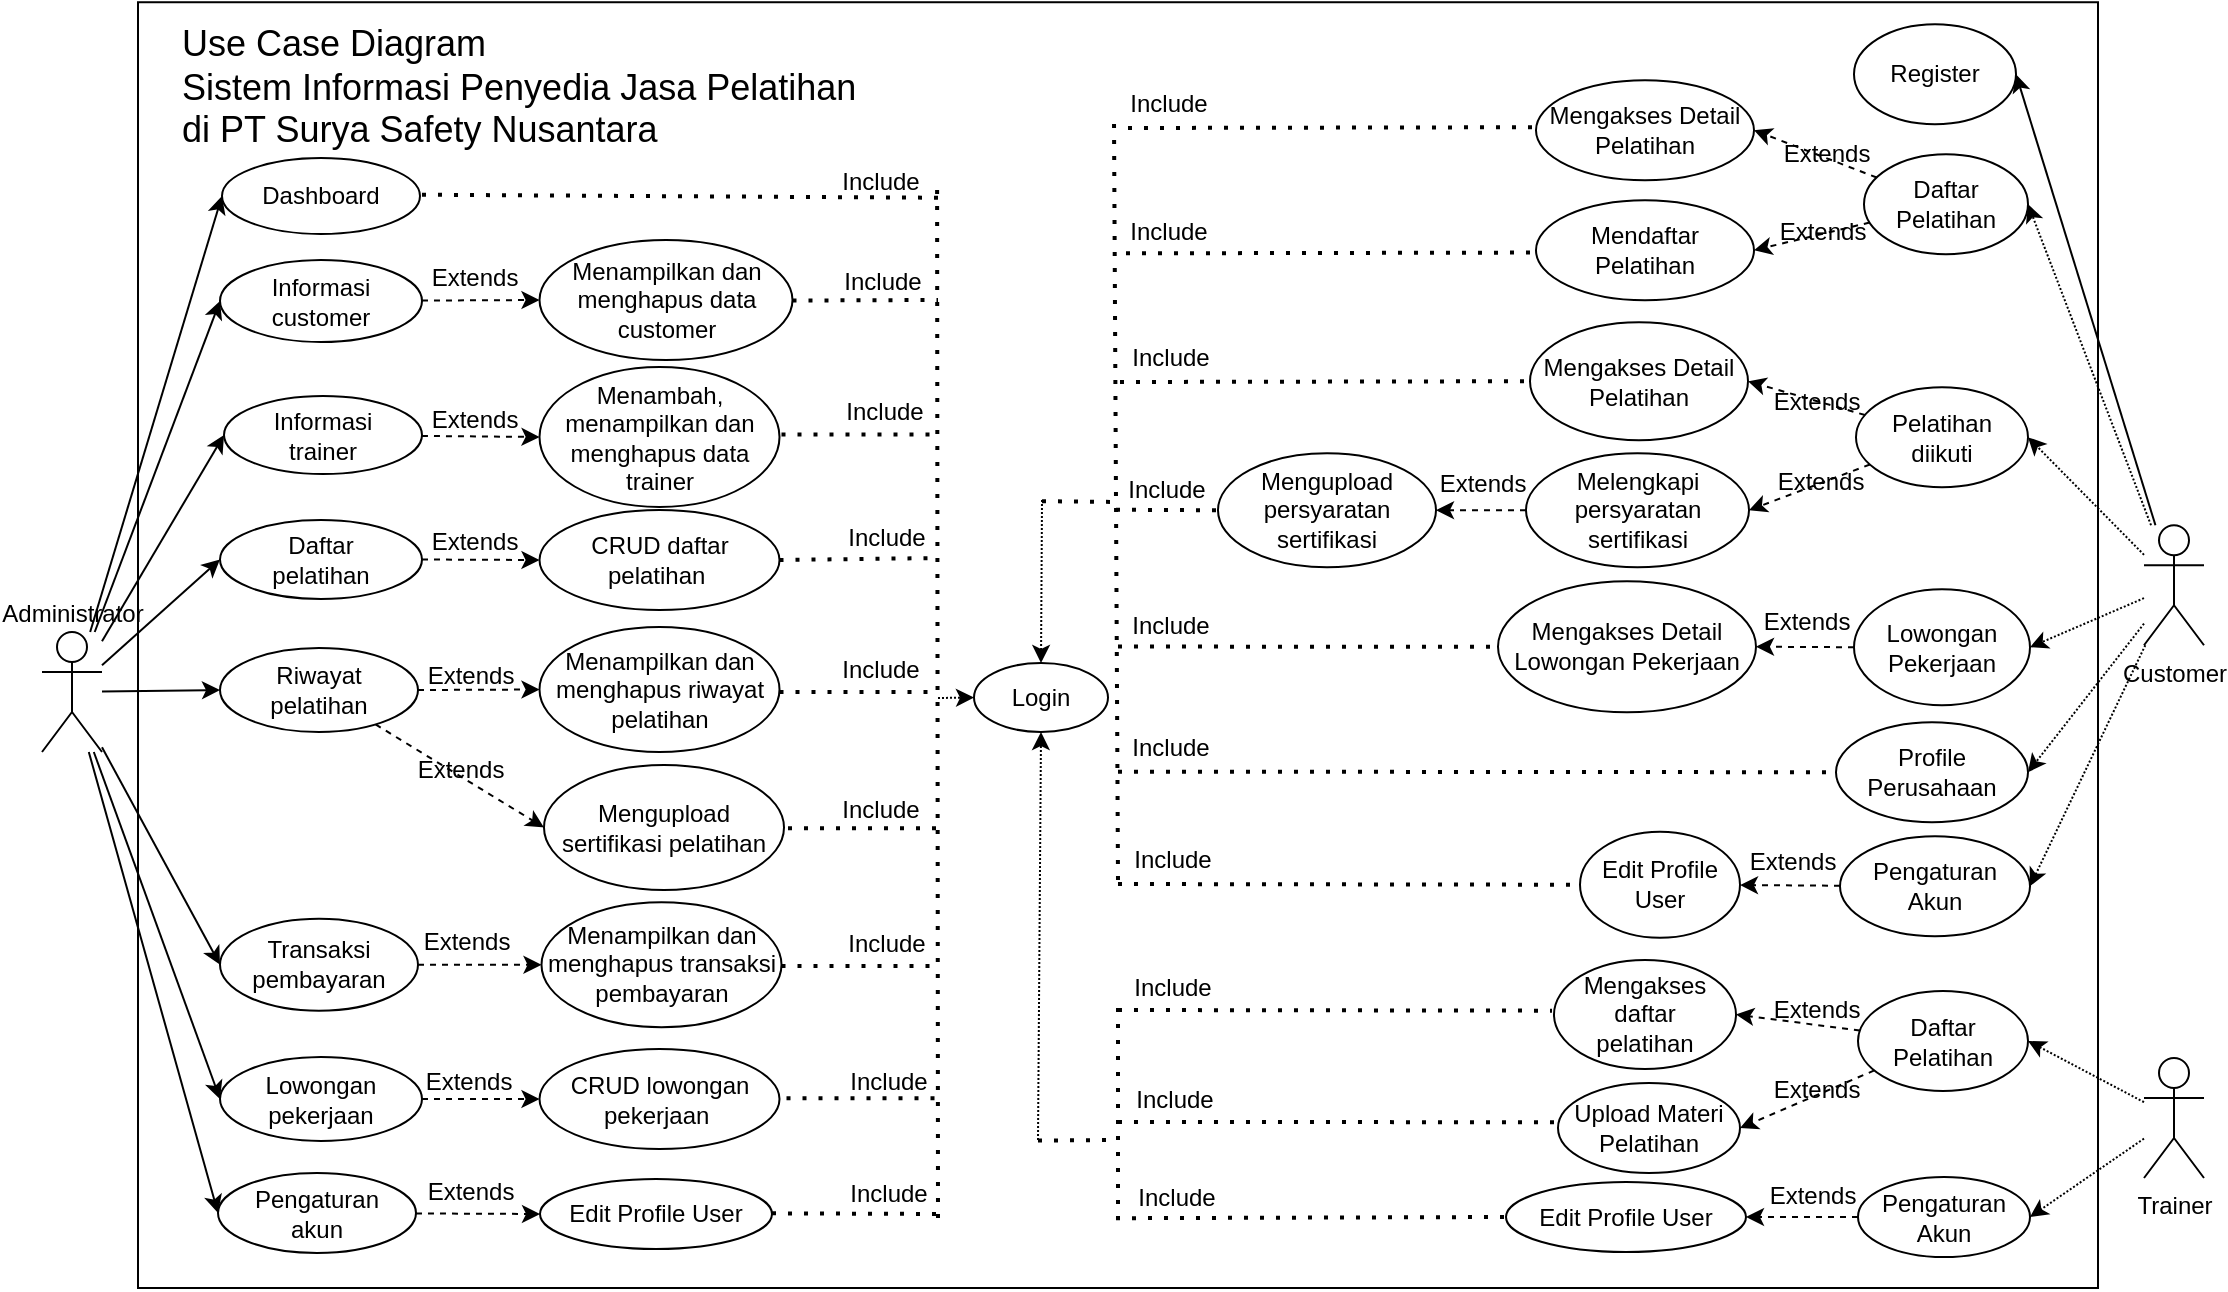 <mxfile version="20.2.7" type="google"><diagram id="F0-a_xjtOonBDKsw5rer" name="Page-1"><mxGraphModel grid="1" page="1" gridSize="10" guides="1" tooltips="1" connect="1" arrows="1" fold="1" pageScale="1" pageWidth="1169" pageHeight="827" math="0" shadow="0"><root><mxCell id="0"/><mxCell id="1" parent="0"/><mxCell id="iNQUL-vR7YRkNoOJly7L-66" value="" style="rounded=0;whiteSpace=wrap;html=1;fontSize=18;" vertex="1" parent="1"><mxGeometry x="80" y="111.12" width="980" height="642.88" as="geometry"/></mxCell><mxCell id="alvB7UKUXYruIW-X0vu3-12" style="rounded=0;orthogonalLoop=1;jettySize=auto;html=1;entryX=0;entryY=0.5;entryDx=0;entryDy=0;" edge="1" parent="1" source="alvB7UKUXYruIW-X0vu3-1" target="alvB7UKUXYruIW-X0vu3-5"><mxGeometry relative="1" as="geometry"/></mxCell><mxCell id="alvB7UKUXYruIW-X0vu3-13" style="edgeStyle=none;rounded=0;orthogonalLoop=1;jettySize=auto;html=1;entryX=0;entryY=0.5;entryDx=0;entryDy=0;" edge="1" parent="1" source="alvB7UKUXYruIW-X0vu3-1" target="alvB7UKUXYruIW-X0vu3-4"><mxGeometry relative="1" as="geometry"/></mxCell><mxCell id="alvB7UKUXYruIW-X0vu3-14" style="edgeStyle=none;rounded=0;orthogonalLoop=1;jettySize=auto;html=1;entryX=0;entryY=0.5;entryDx=0;entryDy=0;" edge="1" parent="1" source="alvB7UKUXYruIW-X0vu3-1" target="alvB7UKUXYruIW-X0vu3-7"><mxGeometry relative="1" as="geometry"/></mxCell><mxCell id="alvB7UKUXYruIW-X0vu3-15" style="edgeStyle=none;rounded=0;orthogonalLoop=1;jettySize=auto;html=1;entryX=0;entryY=0.5;entryDx=0;entryDy=0;" edge="1" parent="1" source="alvB7UKUXYruIW-X0vu3-1" target="alvB7UKUXYruIW-X0vu3-6"><mxGeometry relative="1" as="geometry"/></mxCell><mxCell id="alvB7UKUXYruIW-X0vu3-16" style="edgeStyle=none;rounded=0;orthogonalLoop=1;jettySize=auto;html=1;entryX=0;entryY=0.5;entryDx=0;entryDy=0;" edge="1" parent="1" source="alvB7UKUXYruIW-X0vu3-1" target="alvB7UKUXYruIW-X0vu3-10"><mxGeometry relative="1" as="geometry"/></mxCell><mxCell id="alvB7UKUXYruIW-X0vu3-17" style="edgeStyle=none;rounded=0;orthogonalLoop=1;jettySize=auto;html=1;entryX=0;entryY=0.5;entryDx=0;entryDy=0;" edge="1" parent="1" source="alvB7UKUXYruIW-X0vu3-1" target="alvB7UKUXYruIW-X0vu3-11"><mxGeometry relative="1" as="geometry"/></mxCell><mxCell id="alvB7UKUXYruIW-X0vu3-35" style="edgeStyle=none;rounded=0;orthogonalLoop=1;jettySize=auto;html=1;entryX=0;entryY=0.5;entryDx=0;entryDy=0;" edge="1" parent="1" source="alvB7UKUXYruIW-X0vu3-1" target="alvB7UKUXYruIW-X0vu3-34"><mxGeometry relative="1" as="geometry"><mxPoint x="130.717" y="250.313" as="targetPoint"/></mxGeometry></mxCell><mxCell id="Z9SUlb1LrWOjKTQErMj3-5" style="edgeStyle=none;rounded=0;orthogonalLoop=1;jettySize=auto;html=1;entryX=0;entryY=0.5;entryDx=0;entryDy=0;" edge="1" parent="1" source="alvB7UKUXYruIW-X0vu3-1" target="Z9SUlb1LrWOjKTQErMj3-3"><mxGeometry relative="1" as="geometry"/></mxCell><mxCell id="alvB7UKUXYruIW-X0vu3-1" value="Administrator" style="shape=umlActor;verticalLabelPosition=top;verticalAlign=bottom;html=1;outlineConnect=0;align=center;labelPosition=center;" vertex="1" parent="1"><mxGeometry x="32" y="426" width="30" height="60" as="geometry"/></mxCell><mxCell id="alvB7UKUXYruIW-X0vu3-134" style="edgeStyle=none;rounded=0;orthogonalLoop=1;jettySize=auto;html=1;entryX=1;entryY=0.5;entryDx=0;entryDy=0;dashed=1;dashPattern=1 1;" edge="1" parent="1" source="alvB7UKUXYruIW-X0vu3-2" target="alvB7UKUXYruIW-X0vu3-127"><mxGeometry relative="1" as="geometry"/></mxCell><mxCell id="alvB7UKUXYruIW-X0vu3-135" style="edgeStyle=none;rounded=0;orthogonalLoop=1;jettySize=auto;html=1;entryX=1;entryY=0.5;entryDx=0;entryDy=0;dashed=1;dashPattern=1 1;" edge="1" parent="1" source="alvB7UKUXYruIW-X0vu3-2" target="alvB7UKUXYruIW-X0vu3-128"><mxGeometry relative="1" as="geometry"/></mxCell><mxCell id="alvB7UKUXYruIW-X0vu3-2" value="Trainer" style="shape=umlActor;verticalLabelPosition=bottom;verticalAlign=top;html=1;outlineConnect=0;" vertex="1" parent="1"><mxGeometry x="1083" y="639" width="30" height="60" as="geometry"/></mxCell><mxCell id="alvB7UKUXYruIW-X0vu3-151" style="edgeStyle=none;rounded=0;orthogonalLoop=1;jettySize=auto;html=1;entryX=1;entryY=0.5;entryDx=0;entryDy=0;dashed=1;dashPattern=1 1;" edge="1" parent="1" source="alvB7UKUXYruIW-X0vu3-3" target="alvB7UKUXYruIW-X0vu3-21"><mxGeometry relative="1" as="geometry"/></mxCell><mxCell id="alvB7UKUXYruIW-X0vu3-152" style="edgeStyle=none;rounded=0;orthogonalLoop=1;jettySize=auto;html=1;entryX=1;entryY=0.5;entryDx=0;entryDy=0;dashed=1;dashPattern=1 1;" edge="1" parent="1" source="alvB7UKUXYruIW-X0vu3-3" target="alvB7UKUXYruIW-X0vu3-148"><mxGeometry relative="1" as="geometry"/></mxCell><mxCell id="alvB7UKUXYruIW-X0vu3-153" style="edgeStyle=none;rounded=0;orthogonalLoop=1;jettySize=auto;html=1;entryX=1;entryY=0.5;entryDx=0;entryDy=0;dashed=1;dashPattern=1 1;" edge="1" parent="1" source="alvB7UKUXYruIW-X0vu3-3" target="alvB7UKUXYruIW-X0vu3-147"><mxGeometry relative="1" as="geometry"/></mxCell><mxCell id="alvB7UKUXYruIW-X0vu3-154" style="edgeStyle=none;rounded=0;orthogonalLoop=1;jettySize=auto;html=1;entryX=1;entryY=0.5;entryDx=0;entryDy=0;dashed=1;dashPattern=1 1;" edge="1" parent="1" source="alvB7UKUXYruIW-X0vu3-3" target="alvB7UKUXYruIW-X0vu3-149"><mxGeometry relative="1" as="geometry"/></mxCell><mxCell id="alvB7UKUXYruIW-X0vu3-155" style="edgeStyle=none;rounded=0;orthogonalLoop=1;jettySize=auto;html=1;entryX=1;entryY=0.5;entryDx=0;entryDy=0;dashed=1;dashPattern=1 1;" edge="1" parent="1" source="alvB7UKUXYruIW-X0vu3-3" target="alvB7UKUXYruIW-X0vu3-150"><mxGeometry relative="1" as="geometry"/></mxCell><mxCell id="iNQUL-vR7YRkNoOJly7L-13" style="rounded=0;orthogonalLoop=1;jettySize=auto;html=1;entryX=1;entryY=0.5;entryDx=0;entryDy=0;" edge="1" parent="1" source="alvB7UKUXYruIW-X0vu3-3" target="iNQUL-vR7YRkNoOJly7L-12"><mxGeometry relative="1" as="geometry"><mxPoint x="1080" y="145" as="targetPoint"/></mxGeometry></mxCell><mxCell id="alvB7UKUXYruIW-X0vu3-3" value="Customer" style="shape=umlActor;verticalLabelPosition=bottom;verticalAlign=top;html=1;outlineConnect=0;" vertex="1" parent="1"><mxGeometry x="1083" y="372.62" width="30" height="60" as="geometry"/></mxCell><mxCell id="Z9SUlb1LrWOjKTQErMj3-14" style="edgeStyle=none;rounded=0;orthogonalLoop=1;jettySize=auto;html=1;dashed=1;" edge="1" parent="1" source="alvB7UKUXYruIW-X0vu3-4" target="Z9SUlb1LrWOjKTQErMj3-8"><mxGeometry relative="1" as="geometry"/></mxCell><mxCell id="EktJZ1hT7gNmyuMHbxin-2" style="rounded=0;orthogonalLoop=1;jettySize=auto;html=1;entryX=0;entryY=0.5;entryDx=0;entryDy=0;dashed=1;" edge="1" parent="1" source="alvB7UKUXYruIW-X0vu3-4" target="EktJZ1hT7gNmyuMHbxin-1"><mxGeometry relative="1" as="geometry"/></mxCell><mxCell id="alvB7UKUXYruIW-X0vu3-4" value="Riwayat&lt;br&gt;pelatihan" style="ellipse;whiteSpace=wrap;html=1;" vertex="1" parent="1"><mxGeometry x="121" y="434" width="99" height="42" as="geometry"/></mxCell><mxCell id="Z9SUlb1LrWOjKTQErMj3-13" style="edgeStyle=none;rounded=0;orthogonalLoop=1;jettySize=auto;html=1;entryX=0;entryY=0.5;entryDx=0;entryDy=0;dashed=1;" edge="1" parent="1" source="alvB7UKUXYruIW-X0vu3-5" target="alvB7UKUXYruIW-X0vu3-37"><mxGeometry relative="1" as="geometry"/></mxCell><mxCell id="alvB7UKUXYruIW-X0vu3-5" value="Daftar&lt;br&gt;pelatihan" style="ellipse;whiteSpace=wrap;html=1;" vertex="1" parent="1"><mxGeometry x="121" y="370" width="101" height="39.5" as="geometry"/></mxCell><mxCell id="Z9SUlb1LrWOjKTQErMj3-12" style="edgeStyle=none;rounded=0;orthogonalLoop=1;jettySize=auto;html=1;entryX=0;entryY=0.5;entryDx=0;entryDy=0;dashed=1;" edge="1" parent="1" source="alvB7UKUXYruIW-X0vu3-6" target="alvB7UKUXYruIW-X0vu3-23"><mxGeometry relative="1" as="geometry"/></mxCell><mxCell id="alvB7UKUXYruIW-X0vu3-6" value="Informasi&lt;br&gt;trainer" style="ellipse;whiteSpace=wrap;html=1;" vertex="1" parent="1"><mxGeometry x="123" y="308" width="99" height="39" as="geometry"/></mxCell><mxCell id="Z9SUlb1LrWOjKTQErMj3-11" style="edgeStyle=none;rounded=0;orthogonalLoop=1;jettySize=auto;html=1;entryX=0;entryY=0.5;entryDx=0;entryDy=0;dashed=1;" edge="1" parent="1" source="alvB7UKUXYruIW-X0vu3-7" target="alvB7UKUXYruIW-X0vu3-40"><mxGeometry relative="1" as="geometry"/></mxCell><mxCell id="alvB7UKUXYruIW-X0vu3-7" value="Informasi&lt;br&gt;customer" style="ellipse;whiteSpace=wrap;html=1;" vertex="1" parent="1"><mxGeometry x="121" y="240" width="101" height="41" as="geometry"/></mxCell><mxCell id="Z9SUlb1LrWOjKTQErMj3-17" style="edgeStyle=none;rounded=0;orthogonalLoop=1;jettySize=auto;html=1;dashed=1;" edge="1" parent="1" source="alvB7UKUXYruIW-X0vu3-10" target="Z9SUlb1LrWOjKTQErMj3-10"><mxGeometry relative="1" as="geometry"/></mxCell><mxCell id="alvB7UKUXYruIW-X0vu3-10" value="Lowongan&lt;br&gt;pekerjaan" style="ellipse;whiteSpace=wrap;html=1;" vertex="1" parent="1"><mxGeometry x="121" y="638.5" width="101" height="42" as="geometry"/></mxCell><mxCell id="Z9SUlb1LrWOjKTQErMj3-18" style="edgeStyle=none;rounded=0;orthogonalLoop=1;jettySize=auto;html=1;entryX=0;entryY=0.5;entryDx=0;entryDy=0;dashed=1;" edge="1" parent="1" source="alvB7UKUXYruIW-X0vu3-11" target="alvB7UKUXYruIW-X0vu3-50"><mxGeometry relative="1" as="geometry"/></mxCell><mxCell id="alvB7UKUXYruIW-X0vu3-11" value="Pengaturan&lt;br&gt;akun" style="ellipse;whiteSpace=wrap;html=1;" vertex="1" parent="1"><mxGeometry x="120" y="696.5" width="99" height="40" as="geometry"/></mxCell><mxCell id="iNQUL-vR7YRkNoOJly7L-14" style="edgeStyle=none;rounded=0;orthogonalLoop=1;jettySize=auto;html=1;entryX=1;entryY=0.5;entryDx=0;entryDy=0;dashed=1;" edge="1" parent="1" source="alvB7UKUXYruIW-X0vu3-21" target="yJulsQjMB5LylfRDD1z0-1"><mxGeometry relative="1" as="geometry"/></mxCell><mxCell id="iNQUL-vR7YRkNoOJly7L-15" style="edgeStyle=none;rounded=0;orthogonalLoop=1;jettySize=auto;html=1;entryX=1;entryY=0.5;entryDx=0;entryDy=0;dashed=1;" edge="1" parent="1" source="alvB7UKUXYruIW-X0vu3-21" target="alvB7UKUXYruIW-X0vu3-160"><mxGeometry relative="1" as="geometry"/></mxCell><mxCell id="alvB7UKUXYruIW-X0vu3-21" value="Daftar Pelatihan" style="ellipse;whiteSpace=wrap;html=1;" vertex="1" parent="1"><mxGeometry x="943" y="187.12" width="82" height="50" as="geometry"/></mxCell><mxCell id="alvB7UKUXYruIW-X0vu3-23" value="Menambah, menampilkan dan menghapus data trainer" style="ellipse;whiteSpace=wrap;html=1;" vertex="1" parent="1"><mxGeometry x="280.75" y="293.5" width="120" height="70" as="geometry"/></mxCell><mxCell id="alvB7UKUXYruIW-X0vu3-34" value="Dashboard" style="ellipse;whiteSpace=wrap;html=1;" vertex="1" parent="1"><mxGeometry x="122" y="189" width="99" height="38" as="geometry"/></mxCell><mxCell id="alvB7UKUXYruIW-X0vu3-37" value="CRUD daftar pelatihan&amp;nbsp;" style="ellipse;whiteSpace=wrap;html=1;" vertex="1" parent="1"><mxGeometry x="280.75" y="365" width="120" height="50" as="geometry"/></mxCell><mxCell id="alvB7UKUXYruIW-X0vu3-40" value="Menampilkan dan menghapus data customer" style="ellipse;whiteSpace=wrap;html=1;" vertex="1" parent="1"><mxGeometry x="280.75" y="230" width="126.5" height="60" as="geometry"/></mxCell><mxCell id="alvB7UKUXYruIW-X0vu3-50" value="Edit Profile User" style="ellipse;whiteSpace=wrap;html=1;" vertex="1" parent="1"><mxGeometry x="281" y="699.5" width="116" height="35" as="geometry"/></mxCell><mxCell id="alvB7UKUXYruIW-X0vu3-52" value="" style="endArrow=none;dashed=1;html=1;dashPattern=1 3;strokeWidth=2;rounded=0;" edge="1" parent="1"><mxGeometry width="50" height="50" relative="1" as="geometry"><mxPoint x="480" y="719" as="sourcePoint"/><mxPoint x="479.55" y="202.5" as="targetPoint"/></mxGeometry></mxCell><mxCell id="alvB7UKUXYruIW-X0vu3-54" value="" style="endArrow=none;dashed=1;html=1;dashPattern=1 3;strokeWidth=2;rounded=0;exitX=1;exitY=0.5;exitDx=0;exitDy=0;" edge="1" parent="1"><mxGeometry width="50" height="50" relative="1" as="geometry"><mxPoint x="222" y="207.37" as="sourcePoint"/><mxPoint x="480" y="208.87" as="targetPoint"/></mxGeometry></mxCell><mxCell id="alvB7UKUXYruIW-X0vu3-56" value="" style="endArrow=none;dashed=1;html=1;dashPattern=1 3;strokeWidth=2;rounded=0;exitX=1;exitY=0.5;exitDx=0;exitDy=0;" edge="1" parent="1" source="alvB7UKUXYruIW-X0vu3-37"><mxGeometry width="50" height="50" relative="1" as="geometry"><mxPoint x="500" y="392.71" as="sourcePoint"/><mxPoint x="480" y="389" as="targetPoint"/></mxGeometry></mxCell><mxCell id="alvB7UKUXYruIW-X0vu3-58" value="Extends" style="text;html=1;align=center;verticalAlign=middle;resizable=0;points=[];autosize=1;strokeColor=none;fillColor=none;" vertex="1" parent="1"><mxGeometry x="213" y="305" width="70" height="30" as="geometry"/></mxCell><mxCell id="alvB7UKUXYruIW-X0vu3-59" value="Extends" style="text;html=1;align=center;verticalAlign=middle;resizable=0;points=[];autosize=1;strokeColor=none;fillColor=none;" vertex="1" parent="1"><mxGeometry x="211" y="432.62" width="70" height="30" as="geometry"/></mxCell><mxCell id="alvB7UKUXYruIW-X0vu3-60" value="Extends" style="text;html=1;align=center;verticalAlign=middle;resizable=0;points=[];autosize=1;strokeColor=none;fillColor=none;" vertex="1" parent="1"><mxGeometry x="213" y="366" width="70" height="30" as="geometry"/></mxCell><mxCell id="alvB7UKUXYruIW-X0vu3-62" value="Extends" style="text;html=1;align=center;verticalAlign=middle;resizable=0;points=[];autosize=1;strokeColor=none;fillColor=none;" vertex="1" parent="1"><mxGeometry x="211" y="690.5" width="70" height="30" as="geometry"/></mxCell><mxCell id="alvB7UKUXYruIW-X0vu3-64" value="Extends" style="text;html=1;align=center;verticalAlign=middle;resizable=0;points=[];autosize=1;strokeColor=none;fillColor=none;" vertex="1" parent="1"><mxGeometry x="209" y="566" width="70" height="30" as="geometry"/></mxCell><mxCell id="alvB7UKUXYruIW-X0vu3-67" value="" style="endArrow=none;dashed=1;html=1;dashPattern=1 3;strokeWidth=2;rounded=0;exitX=1;exitY=0.5;exitDx=0;exitDy=0;" edge="1" parent="1"><mxGeometry width="50" height="50" relative="1" as="geometry"><mxPoint x="404.25" y="659.17" as="sourcePoint"/><mxPoint x="481.25" y="659.17" as="targetPoint"/></mxGeometry></mxCell><mxCell id="alvB7UKUXYruIW-X0vu3-69" value="Include" style="text;html=1;align=center;verticalAlign=middle;resizable=0;points=[];autosize=1;strokeColor=none;fillColor=none;" vertex="1" parent="1"><mxGeometry x="422" y="236" width="60" height="30" as="geometry"/></mxCell><mxCell id="alvB7UKUXYruIW-X0vu3-72" value="Include" style="text;html=1;align=center;verticalAlign=middle;resizable=0;points=[];autosize=1;strokeColor=none;fillColor=none;" vertex="1" parent="1"><mxGeometry x="421.25" y="186" width="60" height="30" as="geometry"/></mxCell><mxCell id="alvB7UKUXYruIW-X0vu3-73" value="Include" style="text;html=1;align=center;verticalAlign=middle;resizable=0;points=[];autosize=1;strokeColor=none;fillColor=none;" vertex="1" parent="1"><mxGeometry x="424.25" y="364" width="60" height="30" as="geometry"/></mxCell><mxCell id="alvB7UKUXYruIW-X0vu3-74" value="Include" style="text;html=1;align=center;verticalAlign=middle;resizable=0;points=[];autosize=1;strokeColor=none;fillColor=none;" vertex="1" parent="1"><mxGeometry x="421.25" y="430" width="60" height="30" as="geometry"/></mxCell><mxCell id="alvB7UKUXYruIW-X0vu3-75" value="Include" style="text;html=1;align=center;verticalAlign=middle;resizable=0;points=[];autosize=1;strokeColor=none;fillColor=none;" vertex="1" parent="1"><mxGeometry x="424" y="567" width="60" height="30" as="geometry"/></mxCell><mxCell id="alvB7UKUXYruIW-X0vu3-77" value="Include" style="text;html=1;align=center;verticalAlign=middle;resizable=0;points=[];autosize=1;strokeColor=none;fillColor=none;" vertex="1" parent="1"><mxGeometry x="424.75" y="691.5" width="60" height="30" as="geometry"/></mxCell><mxCell id="alvB7UKUXYruIW-X0vu3-80" value="Login" style="ellipse;whiteSpace=wrap;html=1;" vertex="1" parent="1"><mxGeometry x="498" y="441.5" width="67" height="34.5" as="geometry"/></mxCell><mxCell id="alvB7UKUXYruIW-X0vu3-83" style="edgeStyle=none;rounded=0;orthogonalLoop=1;jettySize=auto;html=1;entryX=0;entryY=0.5;entryDx=0;entryDy=0;dashed=1;dashPattern=1 1;" edge="1" parent="1"><mxGeometry relative="1" as="geometry"><mxPoint x="480" y="459" as="sourcePoint"/><mxPoint x="498" y="458.75" as="targetPoint"/></mxGeometry></mxCell><mxCell id="iNQUL-vR7YRkNoOJly7L-55" style="edgeStyle=none;rounded=0;orthogonalLoop=1;jettySize=auto;html=1;entryX=1;entryY=0.5;entryDx=0;entryDy=0;dashed=1;" edge="1" parent="1" source="alvB7UKUXYruIW-X0vu3-127" target="alvB7UKUXYruIW-X0vu3-137"><mxGeometry relative="1" as="geometry"/></mxCell><mxCell id="iNQUL-vR7YRkNoOJly7L-57" style="edgeStyle=none;rounded=0;orthogonalLoop=1;jettySize=auto;html=1;entryX=1;entryY=0.5;entryDx=0;entryDy=0;dashed=1;" edge="1" parent="1" source="alvB7UKUXYruIW-X0vu3-127" target="iNQUL-vR7YRkNoOJly7L-56"><mxGeometry relative="1" as="geometry"/></mxCell><mxCell id="alvB7UKUXYruIW-X0vu3-127" value="Daftar Pelatihan" style="ellipse;whiteSpace=wrap;html=1;" vertex="1" parent="1"><mxGeometry x="940" y="605.5" width="85" height="50" as="geometry"/></mxCell><mxCell id="iNQUL-vR7YRkNoOJly7L-54" style="edgeStyle=none;rounded=0;orthogonalLoop=1;jettySize=auto;html=1;entryX=1;entryY=0.5;entryDx=0;entryDy=0;dashed=1;" edge="1" parent="1" source="alvB7UKUXYruIW-X0vu3-128" target="alvB7UKUXYruIW-X0vu3-130"><mxGeometry relative="1" as="geometry"/></mxCell><mxCell id="alvB7UKUXYruIW-X0vu3-128" value="Pengaturan Akun" style="ellipse;whiteSpace=wrap;html=1;" vertex="1" parent="1"><mxGeometry x="940" y="698.5" width="86" height="40" as="geometry"/></mxCell><mxCell id="alvB7UKUXYruIW-X0vu3-130" value="Edit Profile User" style="ellipse;whiteSpace=wrap;html=1;" vertex="1" parent="1"><mxGeometry x="764" y="701" width="120" height="35" as="geometry"/></mxCell><mxCell id="alvB7UKUXYruIW-X0vu3-133" value="Include" style="text;html=1;align=center;verticalAlign=middle;resizable=0;points=[];autosize=1;strokeColor=none;fillColor=none;" vertex="1" parent="1"><mxGeometry x="567" y="588.5" width="60" height="30" as="geometry"/></mxCell><mxCell id="alvB7UKUXYruIW-X0vu3-137" value="Upload Materi Pelatihan" style="ellipse;whiteSpace=wrap;html=1;" vertex="1" parent="1"><mxGeometry x="790" y="651.5" width="91" height="45" as="geometry"/></mxCell><mxCell id="alvB7UKUXYruIW-X0vu3-138" value="" style="endArrow=none;dashed=1;html=1;dashPattern=1 3;strokeWidth=2;rounded=0;" edge="1" parent="1"><mxGeometry width="50" height="50" relative="1" as="geometry"><mxPoint x="570" y="720" as="sourcePoint"/><mxPoint x="570" y="609.5" as="targetPoint"/></mxGeometry></mxCell><mxCell id="alvB7UKUXYruIW-X0vu3-140" value="" style="endArrow=none;dashed=1;html=1;dashPattern=1 3;strokeWidth=2;rounded=0;" edge="1" parent="1"><mxGeometry width="50" height="50" relative="1" as="geometry"><mxPoint x="570" y="671" as="sourcePoint"/><mxPoint x="788" y="671.1" as="targetPoint"/></mxGeometry></mxCell><mxCell id="alvB7UKUXYruIW-X0vu3-141" value="" style="endArrow=none;dashed=1;html=1;dashPattern=1 3;strokeWidth=2;rounded=0;" edge="1" parent="1"><mxGeometry width="50" height="50" relative="1" as="geometry"><mxPoint x="570" y="615" as="sourcePoint"/><mxPoint x="787" y="615.33" as="targetPoint"/></mxGeometry></mxCell><mxCell id="alvB7UKUXYruIW-X0vu3-142" style="edgeStyle=none;rounded=0;orthogonalLoop=1;jettySize=auto;html=1;entryX=0.5;entryY=1;entryDx=0;entryDy=0;dashed=1;dashPattern=1 1;" edge="1" parent="1" target="alvB7UKUXYruIW-X0vu3-80"><mxGeometry relative="1" as="geometry"><mxPoint x="530" y="680" as="sourcePoint"/><mxPoint x="534.0" y="454.25" as="targetPoint"/></mxGeometry></mxCell><mxCell id="alvB7UKUXYruIW-X0vu3-143" value="" style="endArrow=none;dashed=1;html=1;dashPattern=1 3;strokeWidth=2;rounded=0;entryX=0;entryY=0.5;entryDx=0;entryDy=0;" edge="1" parent="1" target="alvB7UKUXYruIW-X0vu3-130"><mxGeometry width="50" height="50" relative="1" as="geometry"><mxPoint x="569" y="719.1" as="sourcePoint"/><mxPoint x="760" y="719" as="targetPoint"/></mxGeometry></mxCell><mxCell id="iNQUL-vR7YRkNoOJly7L-23" style="edgeStyle=none;rounded=0;orthogonalLoop=1;jettySize=auto;html=1;dashed=1;" edge="1" parent="1" source="alvB7UKUXYruIW-X0vu3-147" target="alvB7UKUXYruIW-X0vu3-158"><mxGeometry relative="1" as="geometry"/></mxCell><mxCell id="alvB7UKUXYruIW-X0vu3-147" value="Lowongan&lt;br&gt;Pekerjaan" style="ellipse;whiteSpace=wrap;html=1;" vertex="1" parent="1"><mxGeometry x="938" y="404.62" width="88" height="58" as="geometry"/></mxCell><mxCell id="iNQUL-vR7YRkNoOJly7L-20" style="edgeStyle=none;rounded=0;orthogonalLoop=1;jettySize=auto;html=1;entryX=1;entryY=0.5;entryDx=0;entryDy=0;dashed=1;" edge="1" parent="1" source="alvB7UKUXYruIW-X0vu3-148" target="yJulsQjMB5LylfRDD1z0-7"><mxGeometry relative="1" as="geometry"/></mxCell><mxCell id="iNQUL-vR7YRkNoOJly7L-21" style="edgeStyle=none;rounded=0;orthogonalLoop=1;jettySize=auto;html=1;entryX=1;entryY=0.5;entryDx=0;entryDy=0;dashed=1;" edge="1" parent="1" source="alvB7UKUXYruIW-X0vu3-148" target="alvB7UKUXYruIW-X0vu3-159"><mxGeometry relative="1" as="geometry"/></mxCell><mxCell id="alvB7UKUXYruIW-X0vu3-148" value="Pelatihan diikuti" style="ellipse;whiteSpace=wrap;html=1;" vertex="1" parent="1"><mxGeometry x="939" y="303.62" width="86" height="50" as="geometry"/></mxCell><mxCell id="alvB7UKUXYruIW-X0vu3-149" value="Profile Perusahaan" style="ellipse;whiteSpace=wrap;html=1;" vertex="1" parent="1"><mxGeometry x="929" y="471.12" width="96" height="50" as="geometry"/></mxCell><mxCell id="iNQUL-vR7YRkNoOJly7L-31" style="edgeStyle=none;rounded=0;orthogonalLoop=1;jettySize=auto;html=1;dashed=1;" edge="1" parent="1" source="alvB7UKUXYruIW-X0vu3-150" target="alvB7UKUXYruIW-X0vu3-157"><mxGeometry relative="1" as="geometry"/></mxCell><mxCell id="alvB7UKUXYruIW-X0vu3-150" value="Pengaturan&lt;br&gt;Akun" style="ellipse;whiteSpace=wrap;html=1;" vertex="1" parent="1"><mxGeometry x="931" y="528.12" width="95" height="50" as="geometry"/></mxCell><mxCell id="alvB7UKUXYruIW-X0vu3-157" value="Edit Profile User" style="ellipse;whiteSpace=wrap;html=1;" vertex="1" parent="1"><mxGeometry x="801" y="525.87" width="80" height="53" as="geometry"/></mxCell><mxCell id="alvB7UKUXYruIW-X0vu3-158" value="Mengakses Detail&lt;br&gt;Lowongan Pekerjaan" style="ellipse;whiteSpace=wrap;html=1;" vertex="1" parent="1"><mxGeometry x="760" y="400.62" width="129" height="65.5" as="geometry"/></mxCell><mxCell id="iNQUL-vR7YRkNoOJly7L-22" style="edgeStyle=none;rounded=0;orthogonalLoop=1;jettySize=auto;html=1;entryX=1;entryY=0.5;entryDx=0;entryDy=0;dashed=1;" edge="1" parent="1" source="alvB7UKUXYruIW-X0vu3-159" target="iNQUL-vR7YRkNoOJly7L-16"><mxGeometry relative="1" as="geometry"/></mxCell><mxCell id="alvB7UKUXYruIW-X0vu3-159" value="Melengkapi&lt;br&gt;persyaratan sertifikasi" style="ellipse;whiteSpace=wrap;html=1;" vertex="1" parent="1"><mxGeometry x="774" y="336.62" width="111.5" height="57" as="geometry"/></mxCell><mxCell id="alvB7UKUXYruIW-X0vu3-160" value="Mendaftar Pelatihan" style="ellipse;whiteSpace=wrap;html=1;" vertex="1" parent="1"><mxGeometry x="779" y="210.12" width="109" height="50" as="geometry"/></mxCell><mxCell id="alvB7UKUXYruIW-X0vu3-165" value="Extends" style="text;html=1;align=center;verticalAlign=middle;resizable=0;points=[];autosize=1;strokeColor=none;fillColor=none;" vertex="1" parent="1"><mxGeometry x="872" y="526.12" width="70" height="30" as="geometry"/></mxCell><mxCell id="alvB7UKUXYruIW-X0vu3-179" style="edgeStyle=none;rounded=0;orthogonalLoop=1;jettySize=auto;html=1;entryX=0.5;entryY=0;entryDx=0;entryDy=0;dashed=1;dashPattern=1 1;" edge="1" parent="1" target="alvB7UKUXYruIW-X0vu3-80"><mxGeometry relative="1" as="geometry"><mxPoint x="532" y="360" as="sourcePoint"/><mxPoint x="575.5" y="471.5" as="targetPoint"/></mxGeometry></mxCell><mxCell id="yJulsQjMB5LylfRDD1z0-1" value="Mengakses Detail Pelatihan" style="ellipse;whiteSpace=wrap;html=1;" vertex="1" parent="1"><mxGeometry x="779" y="150.12" width="109" height="50" as="geometry"/></mxCell><mxCell id="yJulsQjMB5LylfRDD1z0-7" value="Mengakses Detail Pelatihan" style="ellipse;whiteSpace=wrap;html=1;" vertex="1" parent="1"><mxGeometry x="776" y="271.12" width="109" height="59" as="geometry"/></mxCell><mxCell id="Z9SUlb1LrWOjKTQErMj3-15" style="edgeStyle=none;rounded=0;orthogonalLoop=1;jettySize=auto;html=1;dashed=1;" edge="1" parent="1" source="Z9SUlb1LrWOjKTQErMj3-3" target="Z9SUlb1LrWOjKTQErMj3-9"><mxGeometry relative="1" as="geometry"/></mxCell><mxCell id="Z9SUlb1LrWOjKTQErMj3-3" value="Transaksi pembayaran" style="ellipse;whiteSpace=wrap;html=1;" vertex="1" parent="1"><mxGeometry x="121" y="569.37" width="99" height="46" as="geometry"/></mxCell><mxCell id="Z9SUlb1LrWOjKTQErMj3-8" value="Menampilkan dan menghapus riwayat pelatihan" style="ellipse;whiteSpace=wrap;html=1;" vertex="1" parent="1"><mxGeometry x="280.75" y="423.5" width="120" height="62.5" as="geometry"/></mxCell><mxCell id="Z9SUlb1LrWOjKTQErMj3-9" value="Menampilkan dan menghapus transaksi pembayaran" style="ellipse;whiteSpace=wrap;html=1;" vertex="1" parent="1"><mxGeometry x="281.75" y="561.12" width="120" height="62.5" as="geometry"/></mxCell><mxCell id="Z9SUlb1LrWOjKTQErMj3-10" value="CRUD lowongan pekerjaan&amp;nbsp;" style="ellipse;whiteSpace=wrap;html=1;" vertex="1" parent="1"><mxGeometry x="280.75" y="634.5" width="120" height="50" as="geometry"/></mxCell><mxCell id="Z9SUlb1LrWOjKTQErMj3-19" value="Extends" style="text;html=1;align=center;verticalAlign=middle;resizable=0;points=[];autosize=1;strokeColor=none;fillColor=none;" vertex="1" parent="1"><mxGeometry x="213" y="234" width="70" height="30" as="geometry"/></mxCell><mxCell id="iNQUL-vR7YRkNoOJly7L-1" value="Extends" style="text;html=1;align=center;verticalAlign=middle;resizable=0;points=[];autosize=1;strokeColor=none;fillColor=none;" vertex="1" parent="1"><mxGeometry x="210" y="636" width="70" height="30" as="geometry"/></mxCell><mxCell id="iNQUL-vR7YRkNoOJly7L-3" value="" style="endArrow=none;dashed=1;html=1;dashPattern=1 3;strokeWidth=2;rounded=0;exitX=1;exitY=0.5;exitDx=0;exitDy=0;" edge="1" parent="1"><mxGeometry width="50" height="50" relative="1" as="geometry"><mxPoint x="397.0" y="716.67" as="sourcePoint"/><mxPoint x="480" y="717" as="targetPoint"/></mxGeometry></mxCell><mxCell id="iNQUL-vR7YRkNoOJly7L-5" value="" style="endArrow=none;dashed=1;html=1;dashPattern=1 3;strokeWidth=2;rounded=0;exitX=1;exitY=0.5;exitDx=0;exitDy=0;" edge="1" parent="1"><mxGeometry width="50" height="50" relative="1" as="geometry"><mxPoint x="401.75" y="593.0" as="sourcePoint"/><mxPoint x="478.75" y="593.0" as="targetPoint"/></mxGeometry></mxCell><mxCell id="iNQUL-vR7YRkNoOJly7L-6" value="" style="endArrow=none;dashed=1;html=1;dashPattern=1 3;strokeWidth=2;rounded=0;exitX=1;exitY=0.5;exitDx=0;exitDy=0;" edge="1" parent="1"><mxGeometry width="50" height="50" relative="1" as="geometry"><mxPoint x="400.75" y="456.0" as="sourcePoint"/><mxPoint x="477.75" y="456.0" as="targetPoint"/></mxGeometry></mxCell><mxCell id="iNQUL-vR7YRkNoOJly7L-7" value="" style="endArrow=none;dashed=1;html=1;dashPattern=1 3;strokeWidth=2;rounded=0;exitX=1;exitY=0.5;exitDx=0;exitDy=0;" edge="1" parent="1"><mxGeometry width="50" height="50" relative="1" as="geometry"><mxPoint x="401.75" y="327.28" as="sourcePoint"/><mxPoint x="478.75" y="327.28" as="targetPoint"/></mxGeometry></mxCell><mxCell id="iNQUL-vR7YRkNoOJly7L-8" value="" style="endArrow=none;dashed=1;html=1;dashPattern=1 3;strokeWidth=2;rounded=0;exitX=1;exitY=0.5;exitDx=0;exitDy=0;" edge="1" parent="1"><mxGeometry width="50" height="50" relative="1" as="geometry"><mxPoint x="407.25" y="260.26" as="sourcePoint"/><mxPoint x="480" y="260" as="targetPoint"/></mxGeometry></mxCell><mxCell id="iNQUL-vR7YRkNoOJly7L-10" value="Include" style="text;html=1;align=center;verticalAlign=middle;resizable=0;points=[];autosize=1;strokeColor=none;fillColor=none;" vertex="1" parent="1"><mxGeometry x="423.25" y="301" width="60" height="30" as="geometry"/></mxCell><mxCell id="iNQUL-vR7YRkNoOJly7L-11" value="Include" style="text;html=1;align=center;verticalAlign=middle;resizable=0;points=[];autosize=1;strokeColor=none;fillColor=none;" vertex="1" parent="1"><mxGeometry x="425" y="636" width="60" height="30" as="geometry"/></mxCell><mxCell id="iNQUL-vR7YRkNoOJly7L-12" value="Register" style="ellipse;whiteSpace=wrap;html=1;" vertex="1" parent="1"><mxGeometry x="938" y="122.12" width="81" height="50" as="geometry"/></mxCell><mxCell id="iNQUL-vR7YRkNoOJly7L-16" value="Mengupload&lt;br&gt;persyaratan sertifikasi" style="ellipse;whiteSpace=wrap;html=1;" vertex="1" parent="1"><mxGeometry x="620" y="336.62" width="109" height="57" as="geometry"/></mxCell><mxCell id="iNQUL-vR7YRkNoOJly7L-24" value="Extends" style="text;html=1;align=center;verticalAlign=middle;resizable=0;points=[];autosize=1;strokeColor=none;fillColor=none;" vertex="1" parent="1"><mxGeometry x="888.5" y="172.12" width="70" height="30" as="geometry"/></mxCell><mxCell id="iNQUL-vR7YRkNoOJly7L-25" value="Extends" style="text;html=1;align=center;verticalAlign=middle;resizable=0;points=[];autosize=1;strokeColor=none;fillColor=none;" vertex="1" parent="1"><mxGeometry x="886.5" y="211.12" width="70" height="30" as="geometry"/></mxCell><mxCell id="iNQUL-vR7YRkNoOJly7L-26" value="Extends" style="text;html=1;align=center;verticalAlign=middle;resizable=0;points=[];autosize=1;strokeColor=none;fillColor=none;" vertex="1" parent="1"><mxGeometry x="717" y="337.12" width="70" height="30" as="geometry"/></mxCell><mxCell id="iNQUL-vR7YRkNoOJly7L-27" value="Extends" style="text;html=1;align=center;verticalAlign=middle;resizable=0;points=[];autosize=1;strokeColor=none;fillColor=none;" vertex="1" parent="1"><mxGeometry x="884" y="295.62" width="70" height="30" as="geometry"/></mxCell><mxCell id="iNQUL-vR7YRkNoOJly7L-28" value="Extends" style="text;html=1;align=center;verticalAlign=middle;resizable=0;points=[];autosize=1;strokeColor=none;fillColor=none;" vertex="1" parent="1"><mxGeometry x="886" y="336.12" width="70" height="30" as="geometry"/></mxCell><mxCell id="iNQUL-vR7YRkNoOJly7L-29" value="Extends" style="text;html=1;align=center;verticalAlign=middle;resizable=0;points=[];autosize=1;strokeColor=none;fillColor=none;" vertex="1" parent="1"><mxGeometry x="879" y="406.12" width="70" height="30" as="geometry"/></mxCell><mxCell id="iNQUL-vR7YRkNoOJly7L-32" value="" style="endArrow=none;dashed=1;html=1;dashPattern=1 3;strokeWidth=2;rounded=0;" edge="1" parent="1"><mxGeometry width="50" height="50" relative="1" as="geometry"><mxPoint x="570" y="550" as="sourcePoint"/><mxPoint x="568" y="170" as="targetPoint"/></mxGeometry></mxCell><mxCell id="iNQUL-vR7YRkNoOJly7L-36" value="" style="endArrow=none;dashed=1;html=1;dashPattern=1 3;strokeWidth=2;rounded=0;" edge="1" parent="1"><mxGeometry width="50" height="50" relative="1" as="geometry"><mxPoint x="575" y="174" as="sourcePoint"/><mxPoint x="779" y="173.62" as="targetPoint"/></mxGeometry></mxCell><mxCell id="iNQUL-vR7YRkNoOJly7L-37" value="" style="endArrow=none;dashed=1;html=1;dashPattern=1 3;strokeWidth=2;rounded=0;" edge="1" parent="1"><mxGeometry width="50" height="50" relative="1" as="geometry"><mxPoint x="574.0" y="236.67" as="sourcePoint"/><mxPoint x="778" y="236.29" as="targetPoint"/></mxGeometry></mxCell><mxCell id="iNQUL-vR7YRkNoOJly7L-38" value="" style="endArrow=none;dashed=1;html=1;dashPattern=1 3;strokeWidth=2;rounded=0;" edge="1" parent="1"><mxGeometry width="50" height="50" relative="1" as="geometry"><mxPoint x="571.0" y="301" as="sourcePoint"/><mxPoint x="775" y="300.62" as="targetPoint"/></mxGeometry></mxCell><mxCell id="iNQUL-vR7YRkNoOJly7L-39" value="" style="endArrow=none;dashed=1;html=1;dashPattern=1 3;strokeWidth=2;rounded=0;entryX=0;entryY=0.5;entryDx=0;entryDy=0;" edge="1" parent="1" target="alvB7UKUXYruIW-X0vu3-158"><mxGeometry width="50" height="50" relative="1" as="geometry"><mxPoint x="570.0" y="433.29" as="sourcePoint"/><mxPoint x="755" y="433" as="targetPoint"/></mxGeometry></mxCell><mxCell id="iNQUL-vR7YRkNoOJly7L-40" value="" style="endArrow=none;dashed=1;html=1;dashPattern=1 3;strokeWidth=2;rounded=0;entryX=0;entryY=0.5;entryDx=0;entryDy=0;" edge="1" parent="1" target="alvB7UKUXYruIW-X0vu3-149"><mxGeometry width="50" height="50" relative="1" as="geometry"><mxPoint x="570.0" y="495.82" as="sourcePoint"/><mxPoint x="760.0" y="495.9" as="targetPoint"/></mxGeometry></mxCell><mxCell id="iNQUL-vR7YRkNoOJly7L-41" value="" style="endArrow=none;dashed=1;html=1;dashPattern=1 3;strokeWidth=2;rounded=0;entryX=0;entryY=0.5;entryDx=0;entryDy=0;" edge="1" parent="1" target="alvB7UKUXYruIW-X0vu3-157"><mxGeometry width="50" height="50" relative="1" as="geometry"><mxPoint x="570" y="552" as="sourcePoint"/><mxPoint x="760.0" y="540.57" as="targetPoint"/></mxGeometry></mxCell><mxCell id="iNQUL-vR7YRkNoOJly7L-42" value="" style="endArrow=none;dashed=1;html=1;dashPattern=1 3;strokeWidth=2;rounded=0;entryX=0;entryY=0.5;entryDx=0;entryDy=0;" edge="1" parent="1" target="iNQUL-vR7YRkNoOJly7L-16"><mxGeometry width="50" height="50" relative="1" as="geometry"><mxPoint x="569.0" y="364.89" as="sourcePoint"/><mxPoint x="759.0" y="364.97" as="targetPoint"/></mxGeometry></mxCell><mxCell id="iNQUL-vR7YRkNoOJly7L-43" value="" style="endArrow=none;dashed=1;html=1;dashPattern=1 3;strokeWidth=2;rounded=0;" edge="1" parent="1"><mxGeometry width="50" height="50" relative="1" as="geometry"><mxPoint x="532.0" y="360.6" as="sourcePoint"/><mxPoint x="570" y="361" as="targetPoint"/></mxGeometry></mxCell><mxCell id="iNQUL-vR7YRkNoOJly7L-44" value="Include" style="text;html=1;align=center;verticalAlign=middle;resizable=0;points=[];autosize=1;strokeColor=none;fillColor=none;" vertex="1" parent="1"><mxGeometry x="565" y="147.12" width="60" height="30" as="geometry"/></mxCell><mxCell id="iNQUL-vR7YRkNoOJly7L-45" value="Include" style="text;html=1;align=center;verticalAlign=middle;resizable=0;points=[];autosize=1;strokeColor=none;fillColor=none;" vertex="1" parent="1"><mxGeometry x="565" y="211.12" width="60" height="30" as="geometry"/></mxCell><mxCell id="iNQUL-vR7YRkNoOJly7L-46" value="Include" style="text;html=1;align=center;verticalAlign=middle;resizable=0;points=[];autosize=1;strokeColor=none;fillColor=none;" vertex="1" parent="1"><mxGeometry x="566" y="274.12" width="60" height="30" as="geometry"/></mxCell><mxCell id="iNQUL-vR7YRkNoOJly7L-47" value="Include" style="text;html=1;align=center;verticalAlign=middle;resizable=0;points=[];autosize=1;strokeColor=none;fillColor=none;" vertex="1" parent="1"><mxGeometry x="564" y="340" width="60" height="30" as="geometry"/></mxCell><mxCell id="iNQUL-vR7YRkNoOJly7L-49" value="Include" style="text;html=1;align=center;verticalAlign=middle;resizable=0;points=[];autosize=1;strokeColor=none;fillColor=none;" vertex="1" parent="1"><mxGeometry x="566" y="408" width="60" height="30" as="geometry"/></mxCell><mxCell id="iNQUL-vR7YRkNoOJly7L-50" value="Include" style="text;html=1;align=center;verticalAlign=middle;resizable=0;points=[];autosize=1;strokeColor=none;fillColor=none;" vertex="1" parent="1"><mxGeometry x="566" y="468.75" width="60" height="30" as="geometry"/></mxCell><mxCell id="iNQUL-vR7YRkNoOJly7L-51" value="Include" style="text;html=1;align=center;verticalAlign=middle;resizable=0;points=[];autosize=1;strokeColor=none;fillColor=none;" vertex="1" parent="1"><mxGeometry x="567" y="525" width="60" height="30" as="geometry"/></mxCell><mxCell id="iNQUL-vR7YRkNoOJly7L-56" value="Mengakses daftar&lt;br&gt;pelatihan" style="ellipse;whiteSpace=wrap;html=1;" vertex="1" parent="1"><mxGeometry x="788" y="590" width="91" height="54.5" as="geometry"/></mxCell><mxCell id="iNQUL-vR7YRkNoOJly7L-58" value="Extends" style="text;html=1;align=center;verticalAlign=middle;resizable=0;points=[];autosize=1;strokeColor=none;fillColor=none;" vertex="1" parent="1"><mxGeometry x="884" y="599.5" width="70" height="30" as="geometry"/></mxCell><mxCell id="iNQUL-vR7YRkNoOJly7L-59" value="Extends" style="text;html=1;align=center;verticalAlign=middle;resizable=0;points=[];autosize=1;strokeColor=none;fillColor=none;" vertex="1" parent="1"><mxGeometry x="884" y="639.5" width="70" height="30" as="geometry"/></mxCell><mxCell id="iNQUL-vR7YRkNoOJly7L-61" value="Extends" style="text;html=1;align=center;verticalAlign=middle;resizable=0;points=[];autosize=1;strokeColor=none;fillColor=none;" vertex="1" parent="1"><mxGeometry x="882" y="692.5" width="70" height="30" as="geometry"/></mxCell><mxCell id="iNQUL-vR7YRkNoOJly7L-62" value="Include" style="text;html=1;align=center;verticalAlign=middle;resizable=0;points=[];autosize=1;strokeColor=none;fillColor=none;" vertex="1" parent="1"><mxGeometry x="568" y="644.5" width="60" height="30" as="geometry"/></mxCell><mxCell id="iNQUL-vR7YRkNoOJly7L-63" value="Include" style="text;html=1;align=center;verticalAlign=middle;resizable=0;points=[];autosize=1;strokeColor=none;fillColor=none;" vertex="1" parent="1"><mxGeometry x="569" y="693.5" width="60" height="30" as="geometry"/></mxCell><mxCell id="iNQUL-vR7YRkNoOJly7L-64" value="" style="endArrow=none;dashed=1;html=1;dashPattern=1 3;strokeWidth=2;rounded=0;" edge="1" parent="1"><mxGeometry width="50" height="50" relative="1" as="geometry"><mxPoint x="530" y="680.25" as="sourcePoint"/><mxPoint x="570" y="680" as="targetPoint"/></mxGeometry></mxCell><mxCell id="iNQUL-vR7YRkNoOJly7L-65" value="&lt;font style=&quot;font-size: 18px;&quot;&gt;Use Case Diagram&lt;br&gt;Sistem Informasi Penyedia Jasa Pelatihan&lt;br&gt;di PT Surya Safety Nusantara&lt;/font&gt;" style="text;html=1;strokeColor=none;fillColor=none;align=left;verticalAlign=middle;whiteSpace=wrap;rounded=0;" vertex="1" parent="1"><mxGeometry x="100" y="139.12" width="600" height="30" as="geometry"/></mxCell><mxCell id="EktJZ1hT7gNmyuMHbxin-1" value="Mengupload sertifikasi pelatihan" style="ellipse;whiteSpace=wrap;html=1;" vertex="1" parent="1"><mxGeometry x="283" y="492.5" width="120" height="62.5" as="geometry"/></mxCell><mxCell id="EktJZ1hT7gNmyuMHbxin-3" value="Extends" style="text;html=1;align=center;verticalAlign=middle;resizable=0;points=[];autosize=1;strokeColor=none;fillColor=none;" vertex="1" parent="1"><mxGeometry x="206" y="480" width="70" height="30" as="geometry"/></mxCell><mxCell id="EktJZ1hT7gNmyuMHbxin-4" value="" style="endArrow=none;dashed=1;html=1;dashPattern=1 3;strokeWidth=2;rounded=0;exitX=1;exitY=0.5;exitDx=0;exitDy=0;" edge="1" parent="1"><mxGeometry width="50" height="50" relative="1" as="geometry"><mxPoint x="405.0" y="524.12" as="sourcePoint"/><mxPoint x="482" y="524.12" as="targetPoint"/></mxGeometry></mxCell><mxCell id="EktJZ1hT7gNmyuMHbxin-5" value="Include" style="text;html=1;align=center;verticalAlign=middle;resizable=0;points=[];autosize=1;strokeColor=none;fillColor=none;" vertex="1" parent="1"><mxGeometry x="421.25" y="499.5" width="60" height="30" as="geometry"/></mxCell></root></mxGraphModel></diagram></mxfile>
